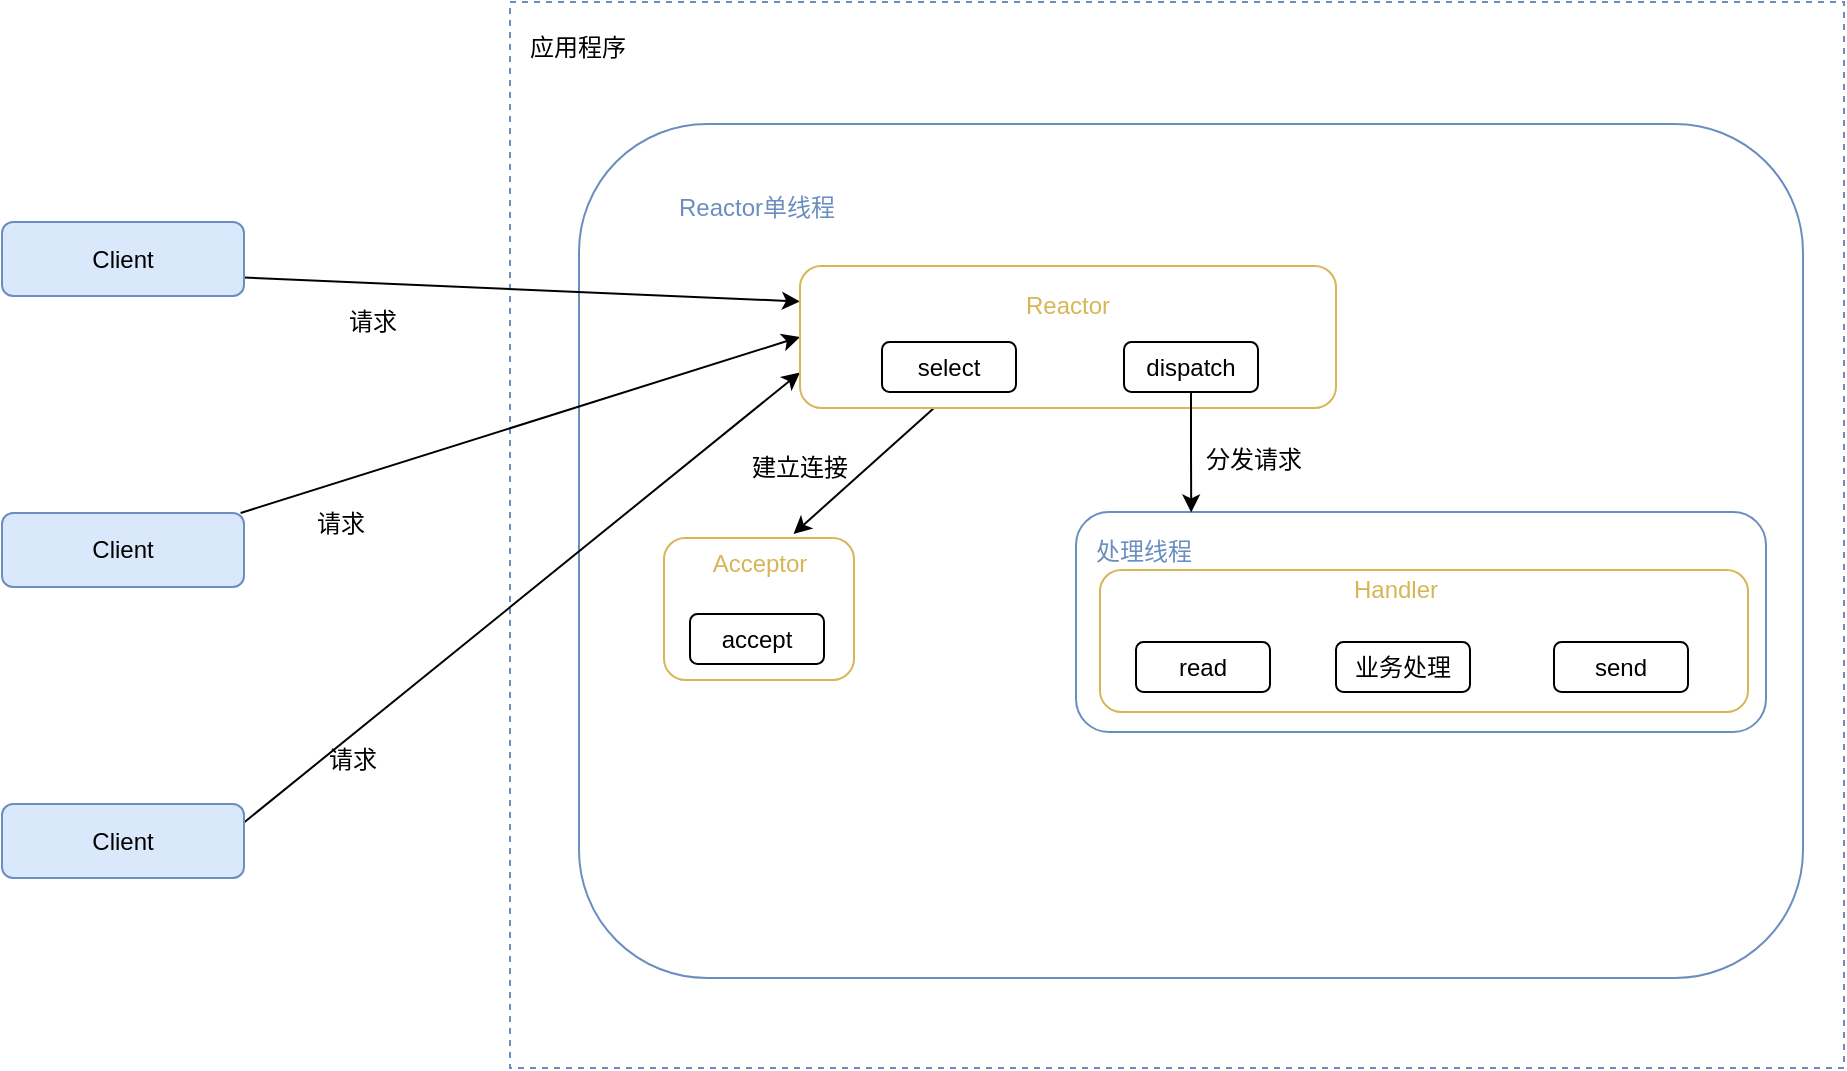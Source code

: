 <mxfile version="22.0.2" type="device">
  <diagram name="第 1 页" id="KozYogvWi9p_8Fd-yZCr">
    <mxGraphModel dx="1403" dy="781" grid="0" gridSize="10" guides="1" tooltips="1" connect="1" arrows="1" fold="1" page="0" pageScale="1" pageWidth="980" pageHeight="690" math="0" shadow="0">
      <root>
        <mxCell id="0" />
        <mxCell id="1" parent="0" />
        <mxCell id="E5FpK7LAeC5qKfArUXdl-1" value="" style="rounded=0;whiteSpace=wrap;html=1;fillColor=none;dashed=1;movable=1;resizable=1;rotatable=1;deletable=1;editable=1;locked=0;connectable=1;fontColor=#6C8EBF;strokeColor=#6C8EBF;" vertex="1" parent="1">
          <mxGeometry x="318" y="77" width="667" height="533" as="geometry" />
        </mxCell>
        <mxCell id="E5FpK7LAeC5qKfArUXdl-43" value="" style="rounded=1;whiteSpace=wrap;html=1;fillColor=none;strokeColor=#6c8ebf;movable=1;resizable=1;rotatable=1;deletable=1;editable=1;locked=0;connectable=1;" vertex="1" parent="1">
          <mxGeometry x="352.5" y="138" width="612" height="427" as="geometry" />
        </mxCell>
        <mxCell id="E5FpK7LAeC5qKfArUXdl-2" style="rounded=0;orthogonalLoop=1;jettySize=auto;html=1;entryX=0;entryY=0.25;entryDx=0;entryDy=0;exitX=1;exitY=0.75;exitDx=0;exitDy=0;" edge="1" parent="1" source="E5FpK7LAeC5qKfArUXdl-3" target="E5FpK7LAeC5qKfArUXdl-45">
          <mxGeometry relative="1" as="geometry">
            <mxPoint x="303" y="336" as="targetPoint" />
          </mxGeometry>
        </mxCell>
        <mxCell id="E5FpK7LAeC5qKfArUXdl-3" value="Client" style="rounded=1;whiteSpace=wrap;html=1;fillColor=#dae8fc;strokeColor=#6c8ebf;" vertex="1" parent="1">
          <mxGeometry x="64" y="187" width="121" height="37" as="geometry" />
        </mxCell>
        <mxCell id="E5FpK7LAeC5qKfArUXdl-4" style="rounded=0;orthogonalLoop=1;jettySize=auto;html=1;entryX=0;entryY=0.5;entryDx=0;entryDy=0;" edge="1" parent="1" source="E5FpK7LAeC5qKfArUXdl-5" target="E5FpK7LAeC5qKfArUXdl-45">
          <mxGeometry relative="1" as="geometry">
            <mxPoint x="303" y="351" as="targetPoint" />
          </mxGeometry>
        </mxCell>
        <mxCell id="E5FpK7LAeC5qKfArUXdl-5" value="Client" style="rounded=1;whiteSpace=wrap;html=1;fillColor=#dae8fc;strokeColor=#6c8ebf;" vertex="1" parent="1">
          <mxGeometry x="64" y="332.5" width="121" height="37" as="geometry" />
        </mxCell>
        <mxCell id="E5FpK7LAeC5qKfArUXdl-6" style="rounded=0;orthogonalLoop=1;jettySize=auto;html=1;entryX=0;entryY=0.75;entryDx=0;entryDy=0;exitX=1;exitY=0.25;exitDx=0;exitDy=0;" edge="1" parent="1" source="E5FpK7LAeC5qKfArUXdl-7" target="E5FpK7LAeC5qKfArUXdl-45">
          <mxGeometry relative="1" as="geometry">
            <mxPoint x="303" y="366" as="targetPoint" />
          </mxGeometry>
        </mxCell>
        <mxCell id="E5FpK7LAeC5qKfArUXdl-7" value="Client" style="rounded=1;whiteSpace=wrap;html=1;fillColor=#dae8fc;strokeColor=#6c8ebf;" vertex="1" parent="1">
          <mxGeometry x="64" y="478" width="121" height="37" as="geometry" />
        </mxCell>
        <mxCell id="E5FpK7LAeC5qKfArUXdl-8" value="应用程序" style="text;html=1;align=center;verticalAlign=middle;whiteSpace=wrap;rounded=0;" vertex="1" parent="1">
          <mxGeometry x="322" y="85" width="60" height="30" as="geometry" />
        </mxCell>
        <mxCell id="E5FpK7LAeC5qKfArUXdl-17" value="请求" style="text;html=1;align=center;verticalAlign=middle;resizable=0;points=[];autosize=1;strokeColor=none;fillColor=none;" vertex="1" parent="1">
          <mxGeometry x="228" y="224" width="42" height="26" as="geometry" />
        </mxCell>
        <mxCell id="E5FpK7LAeC5qKfArUXdl-18" value="请求" style="text;html=1;align=center;verticalAlign=middle;resizable=0;points=[];autosize=1;strokeColor=none;fillColor=none;" vertex="1" parent="1">
          <mxGeometry x="212" y="325" width="42" height="26" as="geometry" />
        </mxCell>
        <mxCell id="E5FpK7LAeC5qKfArUXdl-19" value="请求" style="text;html=1;align=center;verticalAlign=middle;resizable=0;points=[];autosize=1;strokeColor=none;fillColor=none;" vertex="1" parent="1">
          <mxGeometry x="218" y="443" width="42" height="26" as="geometry" />
        </mxCell>
        <mxCell id="E5FpK7LAeC5qKfArUXdl-44" value="Reactor单线程" style="text;html=1;strokeColor=none;fillColor=none;align=center;verticalAlign=middle;whiteSpace=wrap;rounded=0;fontColor=#6C8EBF;" vertex="1" parent="1">
          <mxGeometry x="395" y="165" width="93" height="30" as="geometry" />
        </mxCell>
        <mxCell id="E5FpK7LAeC5qKfArUXdl-54" style="rounded=0;orthogonalLoop=1;jettySize=auto;html=1;exitX=0.25;exitY=1;exitDx=0;exitDy=0;" edge="1" parent="1" source="E5FpK7LAeC5qKfArUXdl-45" target="E5FpK7LAeC5qKfArUXdl-51">
          <mxGeometry relative="1" as="geometry" />
        </mxCell>
        <mxCell id="E5FpK7LAeC5qKfArUXdl-45" value="" style="rounded=1;whiteSpace=wrap;html=1;fillColor=none;strokeColor=#D6B656;movable=1;resizable=1;rotatable=1;deletable=1;editable=1;locked=0;connectable=1;" vertex="1" parent="1">
          <mxGeometry x="463" y="209" width="268" height="71" as="geometry" />
        </mxCell>
        <mxCell id="E5FpK7LAeC5qKfArUXdl-46" value="Reactor" style="text;html=1;strokeColor=none;fillColor=none;align=center;verticalAlign=middle;whiteSpace=wrap;rounded=0;fontColor=#D6B656;" vertex="1" parent="1">
          <mxGeometry x="567" y="214" width="60" height="30" as="geometry" />
        </mxCell>
        <mxCell id="E5FpK7LAeC5qKfArUXdl-47" value="select" style="rounded=1;whiteSpace=wrap;html=1;movable=1;resizable=1;rotatable=1;deletable=1;editable=1;locked=0;connectable=1;" vertex="1" parent="1">
          <mxGeometry x="504" y="247" width="67" height="25" as="geometry" />
        </mxCell>
        <mxCell id="E5FpK7LAeC5qKfArUXdl-48" value="dispatch" style="rounded=1;whiteSpace=wrap;html=1;movable=1;resizable=1;rotatable=1;deletable=1;editable=1;locked=0;connectable=1;" vertex="1" parent="1">
          <mxGeometry x="625" y="247" width="67" height="25" as="geometry" />
        </mxCell>
        <mxCell id="E5FpK7LAeC5qKfArUXdl-50" value="" style="rounded=1;whiteSpace=wrap;html=1;fillColor=none;strokeColor=#D6B656;movable=1;resizable=1;rotatable=1;deletable=1;editable=1;locked=0;connectable=1;" vertex="1" parent="1">
          <mxGeometry x="395" y="345" width="95" height="71" as="geometry" />
        </mxCell>
        <mxCell id="E5FpK7LAeC5qKfArUXdl-51" value="Acceptor" style="text;html=1;strokeColor=none;fillColor=none;align=center;verticalAlign=middle;whiteSpace=wrap;rounded=0;fontColor=#D6B656;" vertex="1" parent="1">
          <mxGeometry x="413" y="343" width="60" height="30" as="geometry" />
        </mxCell>
        <mxCell id="E5FpK7LAeC5qKfArUXdl-52" value="accept" style="rounded=1;whiteSpace=wrap;html=1;movable=1;resizable=1;rotatable=1;deletable=1;editable=1;locked=0;connectable=1;" vertex="1" parent="1">
          <mxGeometry x="408" y="383" width="67" height="25" as="geometry" />
        </mxCell>
        <mxCell id="E5FpK7LAeC5qKfArUXdl-55" value="建立连接" style="text;html=1;strokeColor=none;fillColor=none;align=center;verticalAlign=middle;whiteSpace=wrap;rounded=0;" vertex="1" parent="1">
          <mxGeometry x="433" y="295" width="60" height="30" as="geometry" />
        </mxCell>
        <mxCell id="E5FpK7LAeC5qKfArUXdl-56" value="" style="group" vertex="1" connectable="0" parent="1">
          <mxGeometry x="601" y="332" width="345" height="110" as="geometry" />
        </mxCell>
        <mxCell id="E5FpK7LAeC5qKfArUXdl-29" value="" style="rounded=1;whiteSpace=wrap;html=1;fillColor=none;strokeColor=#6c8ebf;movable=1;resizable=1;rotatable=1;deletable=1;editable=1;locked=0;connectable=1;" vertex="1" parent="E5FpK7LAeC5qKfArUXdl-56">
          <mxGeometry width="345" height="110" as="geometry" />
        </mxCell>
        <mxCell id="E5FpK7LAeC5qKfArUXdl-30" value="处理线程" style="text;html=1;strokeColor=none;fillColor=none;align=center;verticalAlign=middle;whiteSpace=wrap;rounded=0;fontColor=#6C8EBF;movable=1;resizable=1;rotatable=1;deletable=1;editable=1;locked=0;connectable=1;" vertex="1" parent="E5FpK7LAeC5qKfArUXdl-56">
          <mxGeometry x="3.5" y="5" width="60" height="30" as="geometry" />
        </mxCell>
        <mxCell id="E5FpK7LAeC5qKfArUXdl-31" value="" style="rounded=1;whiteSpace=wrap;html=1;fillColor=none;strokeColor=#D6B656;movable=1;resizable=1;rotatable=1;deletable=1;editable=1;locked=0;connectable=1;" vertex="1" parent="E5FpK7LAeC5qKfArUXdl-56">
          <mxGeometry x="12" y="29" width="324" height="71" as="geometry" />
        </mxCell>
        <mxCell id="E5FpK7LAeC5qKfArUXdl-32" value="Handler" style="text;html=1;strokeColor=none;fillColor=none;align=center;verticalAlign=middle;whiteSpace=wrap;rounded=0;fontColor=#D6B656;movable=1;resizable=1;rotatable=1;deletable=1;editable=1;locked=0;connectable=1;" vertex="1" parent="E5FpK7LAeC5qKfArUXdl-56">
          <mxGeometry x="130" y="24" width="60" height="30" as="geometry" />
        </mxCell>
        <mxCell id="E5FpK7LAeC5qKfArUXdl-33" value="read" style="rounded=1;whiteSpace=wrap;html=1;movable=1;resizable=1;rotatable=1;deletable=1;editable=1;locked=0;connectable=1;" vertex="1" parent="E5FpK7LAeC5qKfArUXdl-56">
          <mxGeometry x="30" y="65" width="67" height="25" as="geometry" />
        </mxCell>
        <mxCell id="E5FpK7LAeC5qKfArUXdl-34" value="业务处理" style="rounded=1;whiteSpace=wrap;html=1;movable=1;resizable=1;rotatable=1;deletable=1;editable=1;locked=0;connectable=1;" vertex="1" parent="E5FpK7LAeC5qKfArUXdl-56">
          <mxGeometry x="130" y="65" width="67" height="25" as="geometry" />
        </mxCell>
        <mxCell id="E5FpK7LAeC5qKfArUXdl-35" value="send" style="rounded=1;whiteSpace=wrap;html=1;movable=1;resizable=1;rotatable=1;deletable=1;editable=1;locked=0;connectable=1;" vertex="1" parent="E5FpK7LAeC5qKfArUXdl-56">
          <mxGeometry x="239" y="65" width="67" height="25" as="geometry" />
        </mxCell>
        <mxCell id="E5FpK7LAeC5qKfArUXdl-57" style="edgeStyle=orthogonalEdgeStyle;rounded=0;orthogonalLoop=1;jettySize=auto;html=1;entryX=0.167;entryY=0.002;entryDx=0;entryDy=0;entryPerimeter=0;" edge="1" parent="1" source="E5FpK7LAeC5qKfArUXdl-48" target="E5FpK7LAeC5qKfArUXdl-29">
          <mxGeometry relative="1" as="geometry" />
        </mxCell>
        <mxCell id="E5FpK7LAeC5qKfArUXdl-58" value="分发请求" style="text;html=1;strokeColor=none;fillColor=none;align=center;verticalAlign=middle;whiteSpace=wrap;rounded=0;" vertex="1" parent="1">
          <mxGeometry x="660" y="291" width="60" height="30" as="geometry" />
        </mxCell>
      </root>
    </mxGraphModel>
  </diagram>
</mxfile>
